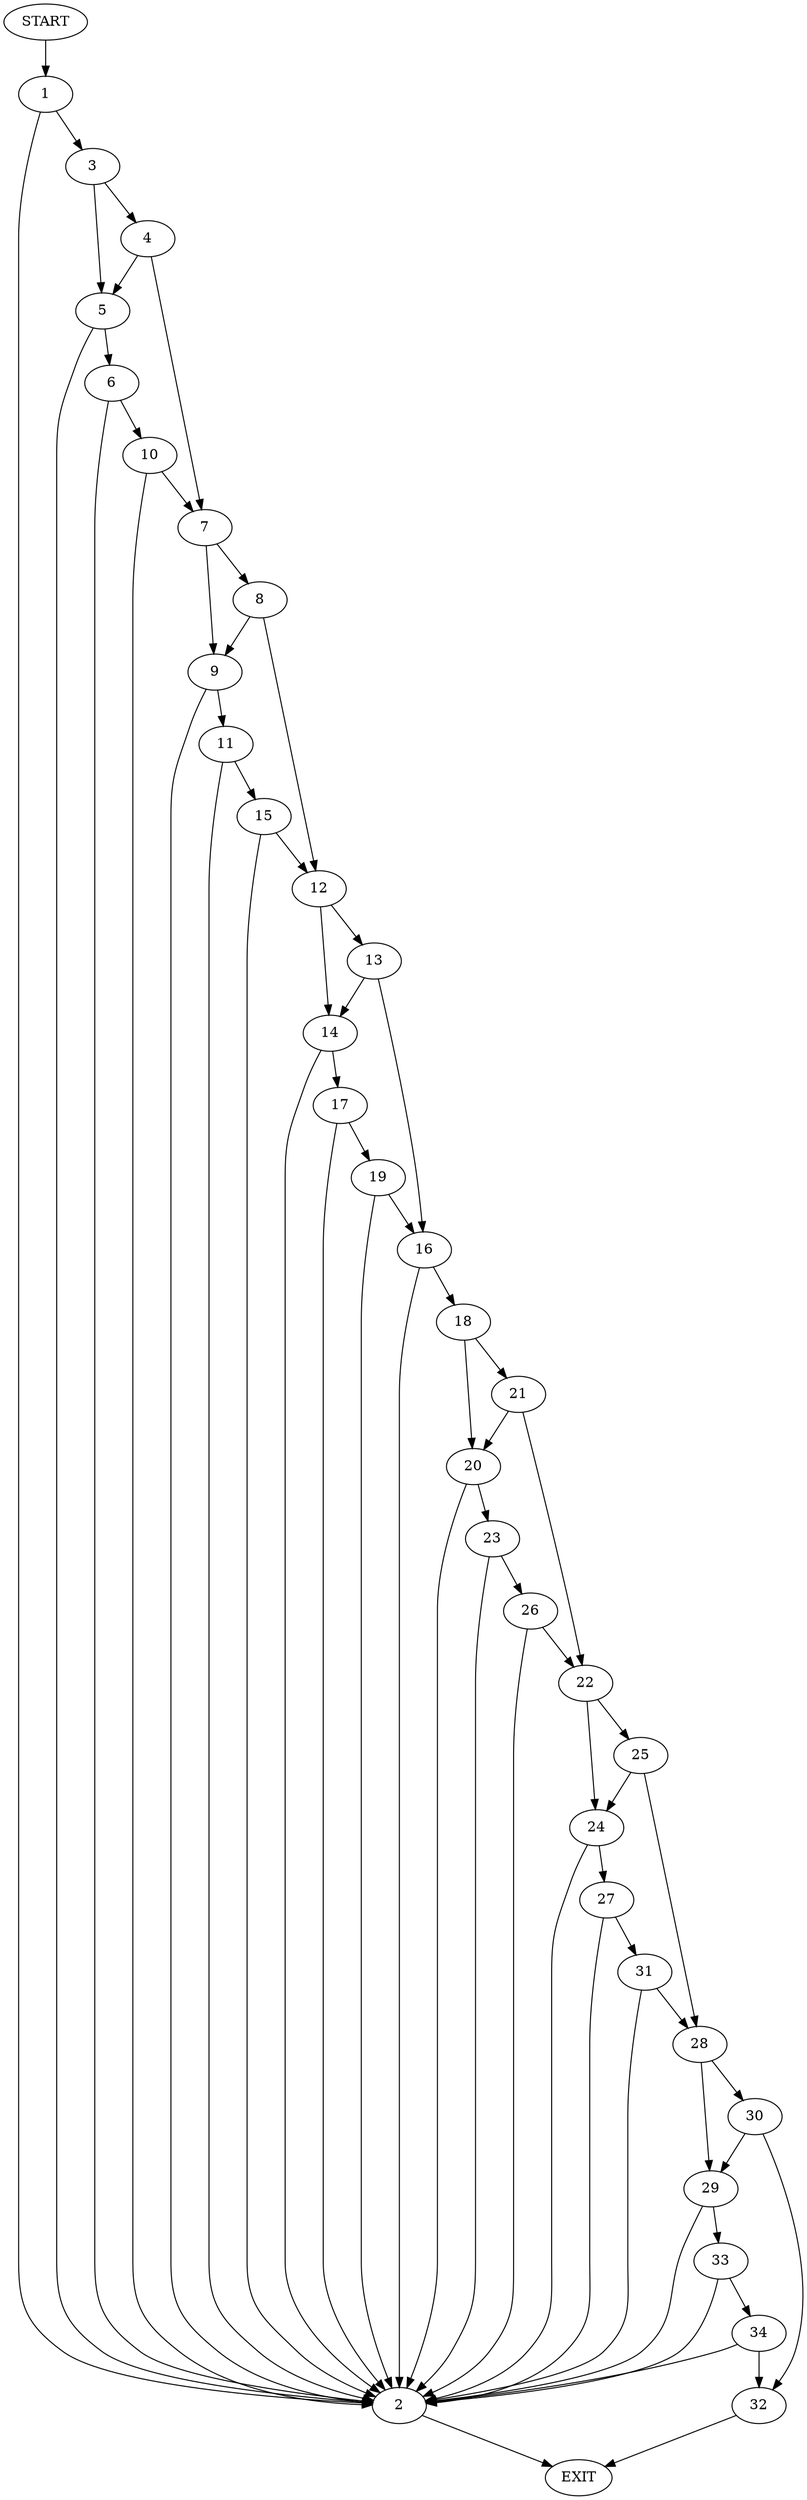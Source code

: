 digraph {
0 [label="START"]
35 [label="EXIT"]
0 -> 1
1 -> 2
1 -> 3
2 -> 35
3 -> 4
3 -> 5
5 -> 6
5 -> 2
4 -> 5
4 -> 7
7 -> 8
7 -> 9
6 -> 2
6 -> 10
10 -> 2
10 -> 7
9 -> 11
9 -> 2
8 -> 12
8 -> 9
12 -> 13
12 -> 14
11 -> 2
11 -> 15
15 -> 12
15 -> 2
13 -> 16
13 -> 14
14 -> 17
14 -> 2
16 -> 18
16 -> 2
17 -> 19
17 -> 2
19 -> 2
19 -> 16
18 -> 20
18 -> 21
21 -> 20
21 -> 22
20 -> 2
20 -> 23
22 -> 24
22 -> 25
23 -> 2
23 -> 26
26 -> 2
26 -> 22
24 -> 27
24 -> 2
25 -> 28
25 -> 24
28 -> 29
28 -> 30
27 -> 2
27 -> 31
31 -> 28
31 -> 2
30 -> 29
30 -> 32
29 -> 33
29 -> 2
32 -> 35
33 -> 2
33 -> 34
34 -> 2
34 -> 32
}

